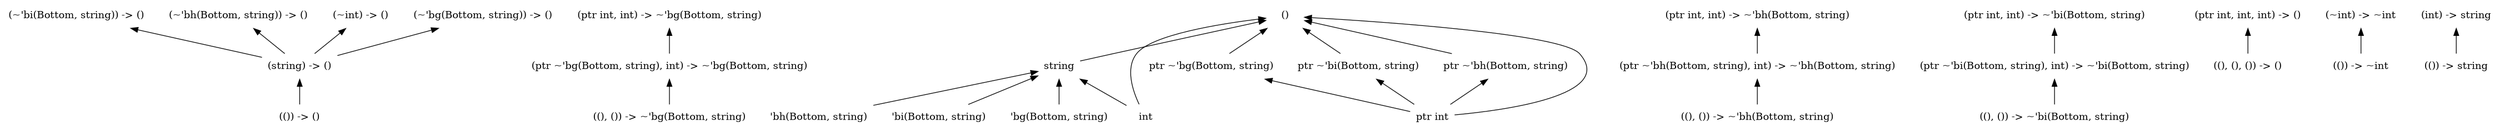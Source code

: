 digraph order {
  graph [
    size = "30,10"
    ];
  node [
    shape = none
    ];
  edge [
    dir = back
    ];
  "(string) -> ()"
  "(()) -> ()"
  "((), ()) -> ~'bg(Bottom, string)"
  "string"
  "(~'bi(Bottom, string)) -> ()"
  "(ptr ~'bh(Bottom, string), int) -> ~'bh(Bottom, string)"
  "(ptr ~'bi(Bottom, string), int) -> ~'bi(Bottom, string)"
  "ptr ~'bg(Bottom, string)"
  "((), ()) -> ~'bh(Bottom, string)"
  "((), ()) -> ~'bi(Bottom, string)"
  "(ptr int, int, int) -> ()"
  "(~int) -> ~int"
  "()"
  "(ptr int, int) -> ~'bg(Bottom, string)"
  "ptr ~'bi(Bottom, string)"
  "(ptr int, int) -> ~'bh(Bottom, string)"
  "(~'bh(Bottom, string)) -> ()"
  "ptr ~'bh(Bottom, string)"
  "ptr int"
  "((), (), ()) -> ()"
  "(()) -> string"
  "'bh(Bottom, string)"
  "(~int) -> ()"
  "(int) -> string"
  "'bi(Bottom, string)"
  "(ptr int, int) -> ~'bi(Bottom, string)"
  "(()) -> ~int"
  "'bg(Bottom, string)"
  "int"
  "(~'bg(Bottom, string)) -> ()"
  "(ptr ~'bg(Bottom, string), int) -> ~'bg(Bottom, string)"
  "(string) -> ()" -> "(()) -> ()"
  "string" -> "'bh(Bottom, string)"
  "string" -> "'bg(Bottom, string)"
  "string" -> "int"
  "string" -> "'bi(Bottom, string)"
  "(~'bi(Bottom, string)) -> ()" -> "(string) -> ()"
  "(ptr ~'bh(Bottom, string), int) -> ~'bh(Bottom, string)" -> "((), ()) -> ~'bh(Bottom, string)"
  "(ptr ~'bi(Bottom, string), int) -> ~'bi(Bottom, string)" -> "((), ()) -> ~'bi(Bottom, string)"
  "ptr ~'bg(Bottom, string)" -> "ptr int"
  "(ptr int, int, int) -> ()" -> "((), (), ()) -> ()"
  "(~int) -> ~int" -> "(()) -> ~int"
  "()" -> "ptr ~'bh(Bottom, string)"
  "()" -> "ptr ~'bi(Bottom, string)"
  "()" -> "int"
  "()" -> "ptr int"
  "()" -> "ptr ~'bg(Bottom, string)"
  "()" -> "string"
  "(ptr int, int) -> ~'bg(Bottom, string)" -> "(ptr ~'bg(Bottom, string), int) -> ~'bg(Bottom, string)"
  "ptr ~'bi(Bottom, string)" -> "ptr int"
  "(ptr int, int) -> ~'bh(Bottom, string)" -> "(ptr ~'bh(Bottom, string), int) -> ~'bh(Bottom, string)"
  "(~'bh(Bottom, string)) -> ()" -> "(string) -> ()"
  "ptr ~'bh(Bottom, string)" -> "ptr int"
  "(~int) -> ()" -> "(string) -> ()"
  "(int) -> string" -> "(()) -> string"
  "(ptr int, int) -> ~'bi(Bottom, string)" -> "(ptr ~'bi(Bottom, string), int) -> ~'bi(Bottom, string)"
  "(~'bg(Bottom, string)) -> ()" -> "(string) -> ()"
  "(ptr ~'bg(Bottom, string), int) -> ~'bg(Bottom, string)" -> "((), ()) -> ~'bg(Bottom, string)"
}